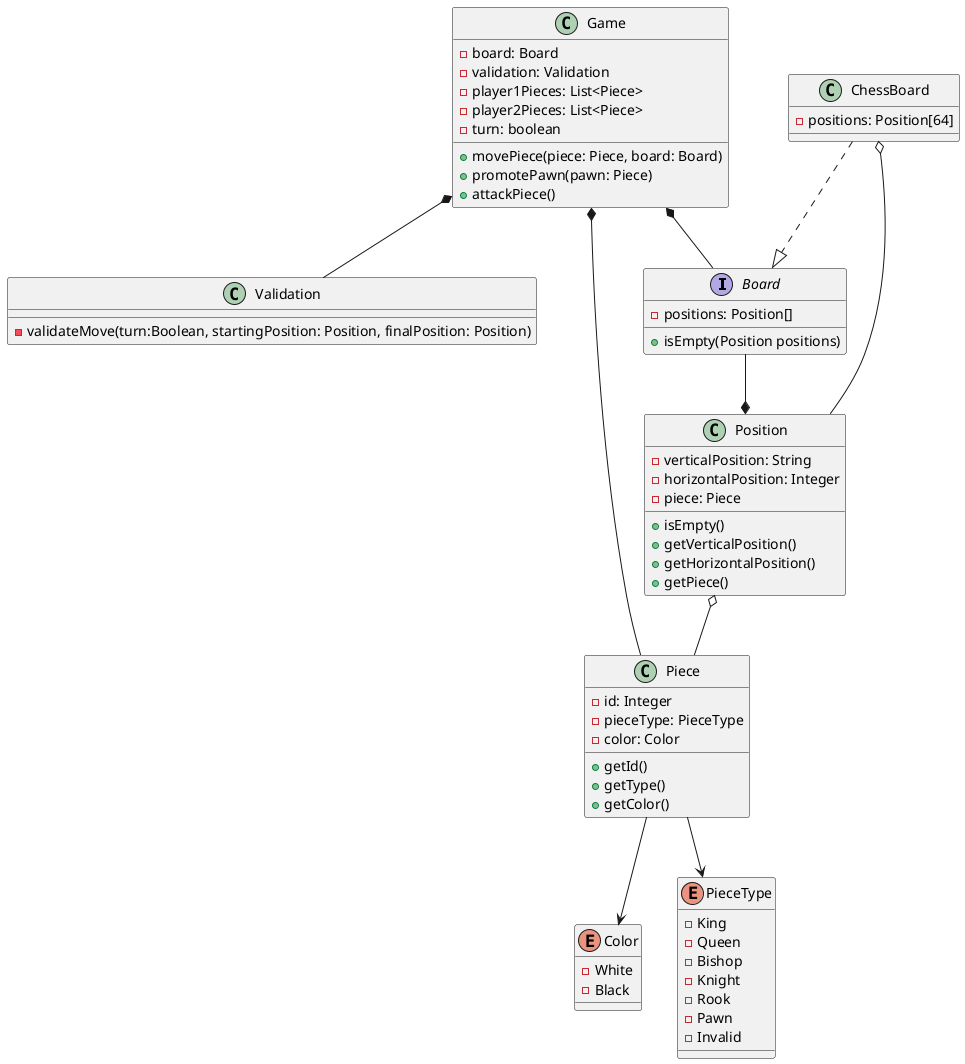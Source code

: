 @startuml
'https://plantuml.com/sequence-diagram

interface Board{
    - positions: Position[]
    + isEmpty(Position positions)

}

ChessBoard ..|> Board
ChessBoard o-- Position
class ChessBoard{
    - positions: Position[64]
}

Position *-u- Board
Position o-- Piece
class Position{
    - verticalPosition: String
    - horizontalPosition: Integer
    - piece: Piece
    + isEmpty()
    + getVerticalPosition()
    + getHorizontalPosition()
    + getPiece()
}

Piece --> Color
Piece --> PieceType
class Piece{
    - id: Integer
    - pieceType: PieceType
    - color: Color
    + getId()
    + getType()
    + getColor()
}

enum Color{
    - White
    - Black
}

enum PieceType{
    - King
    - Queen
    - Bishop
    - Knight
    - Rook
    - Pawn
    - Invalid
}


Game *-- Validation
Game *-- Piece
Game *-- Board
class Game{
    - board: Board
    - validation: Validation
    - player1Pieces: List<Piece>
    - player2Pieces: List<Piece>
    - turn: boolean
    + movePiece(piece: Piece, board: Board)
    + promotePawn(pawn: Piece)
    + attackPiece()
}


class Validation{
    -validateMove(turn:Boolean, startingPosition: Position, finalPosition: Position)
}




/'
    --|> herencia
    *-- composición
    o-- agregación
    --> asosiación
    ..> dependencia
    <|.. realización/implementación
'/
@enduml